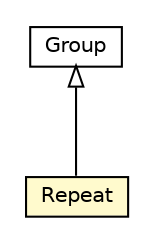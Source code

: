 #!/usr/local/bin/dot
#
# Class diagram 
# Generated by UMLGraph version R5_6-24-gf6e263 (http://www.umlgraph.org/)
#

digraph G {
	edge [fontname="Helvetica",fontsize=10,labelfontname="Helvetica",labelfontsize=10];
	node [fontname="Helvetica",fontsize=10,shape=plaintext];
	nodesep=0.25;
	ranksep=0.5;
	// org.universAAL.middleware.ui.rdf.Repeat
	c294436 [label=<<table title="org.universAAL.middleware.ui.rdf.Repeat" border="0" cellborder="1" cellspacing="0" cellpadding="2" port="p" bgcolor="lemonChiffon" href="./Repeat.html">
		<tr><td><table border="0" cellspacing="0" cellpadding="1">
<tr><td align="center" balign="center"> Repeat </td></tr>
		</table></td></tr>
		</table>>, URL="./Repeat.html", fontname="Helvetica", fontcolor="black", fontsize=10.0];
	// org.universAAL.middleware.ui.rdf.Group
	c294440 [label=<<table title="org.universAAL.middleware.ui.rdf.Group" border="0" cellborder="1" cellspacing="0" cellpadding="2" port="p" href="./Group.html">
		<tr><td><table border="0" cellspacing="0" cellpadding="1">
<tr><td align="center" balign="center"> Group </td></tr>
		</table></td></tr>
		</table>>, URL="./Group.html", fontname="Helvetica", fontcolor="black", fontsize=10.0];
	//org.universAAL.middleware.ui.rdf.Repeat extends org.universAAL.middleware.ui.rdf.Group
	c294440:p -> c294436:p [dir=back,arrowtail=empty];
}

